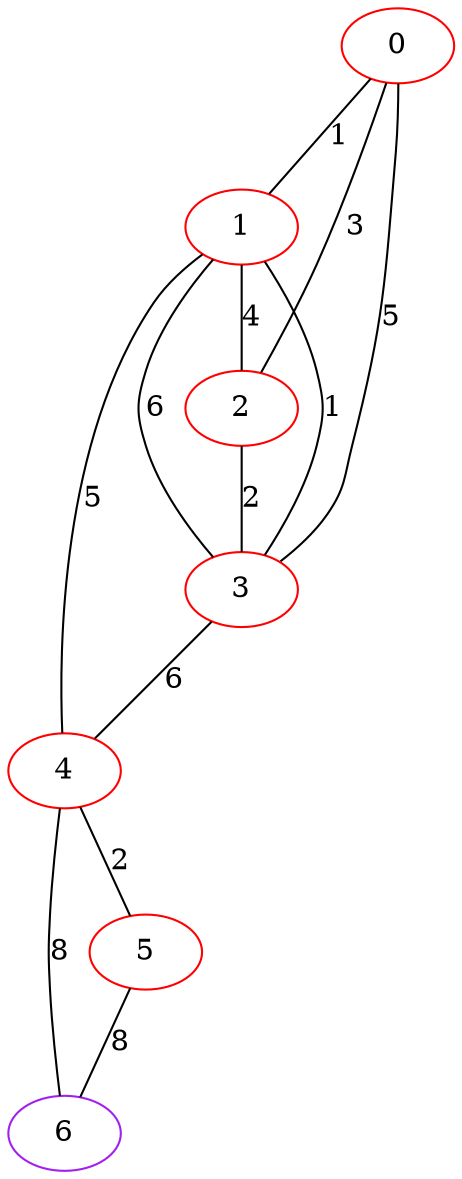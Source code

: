 graph "" {
0 [color=red, weight=1];
1 [color=red, weight=1];
2 [color=red, weight=1];
3 [color=red, weight=1];
4 [color=red, weight=1];
5 [color=red, weight=1];
6 [color=purple, weight=4];
0 -- 1  [key=0, label=1];
0 -- 2  [key=0, label=3];
0 -- 3  [key=0, label=5];
1 -- 2  [key=0, label=4];
1 -- 3  [key=0, label=1];
1 -- 3  [key=1, label=6];
1 -- 4  [key=0, label=5];
2 -- 3  [key=0, label=2];
3 -- 4  [key=0, label=6];
4 -- 5  [key=0, label=2];
4 -- 6  [key=0, label=8];
5 -- 6  [key=0, label=8];
}

